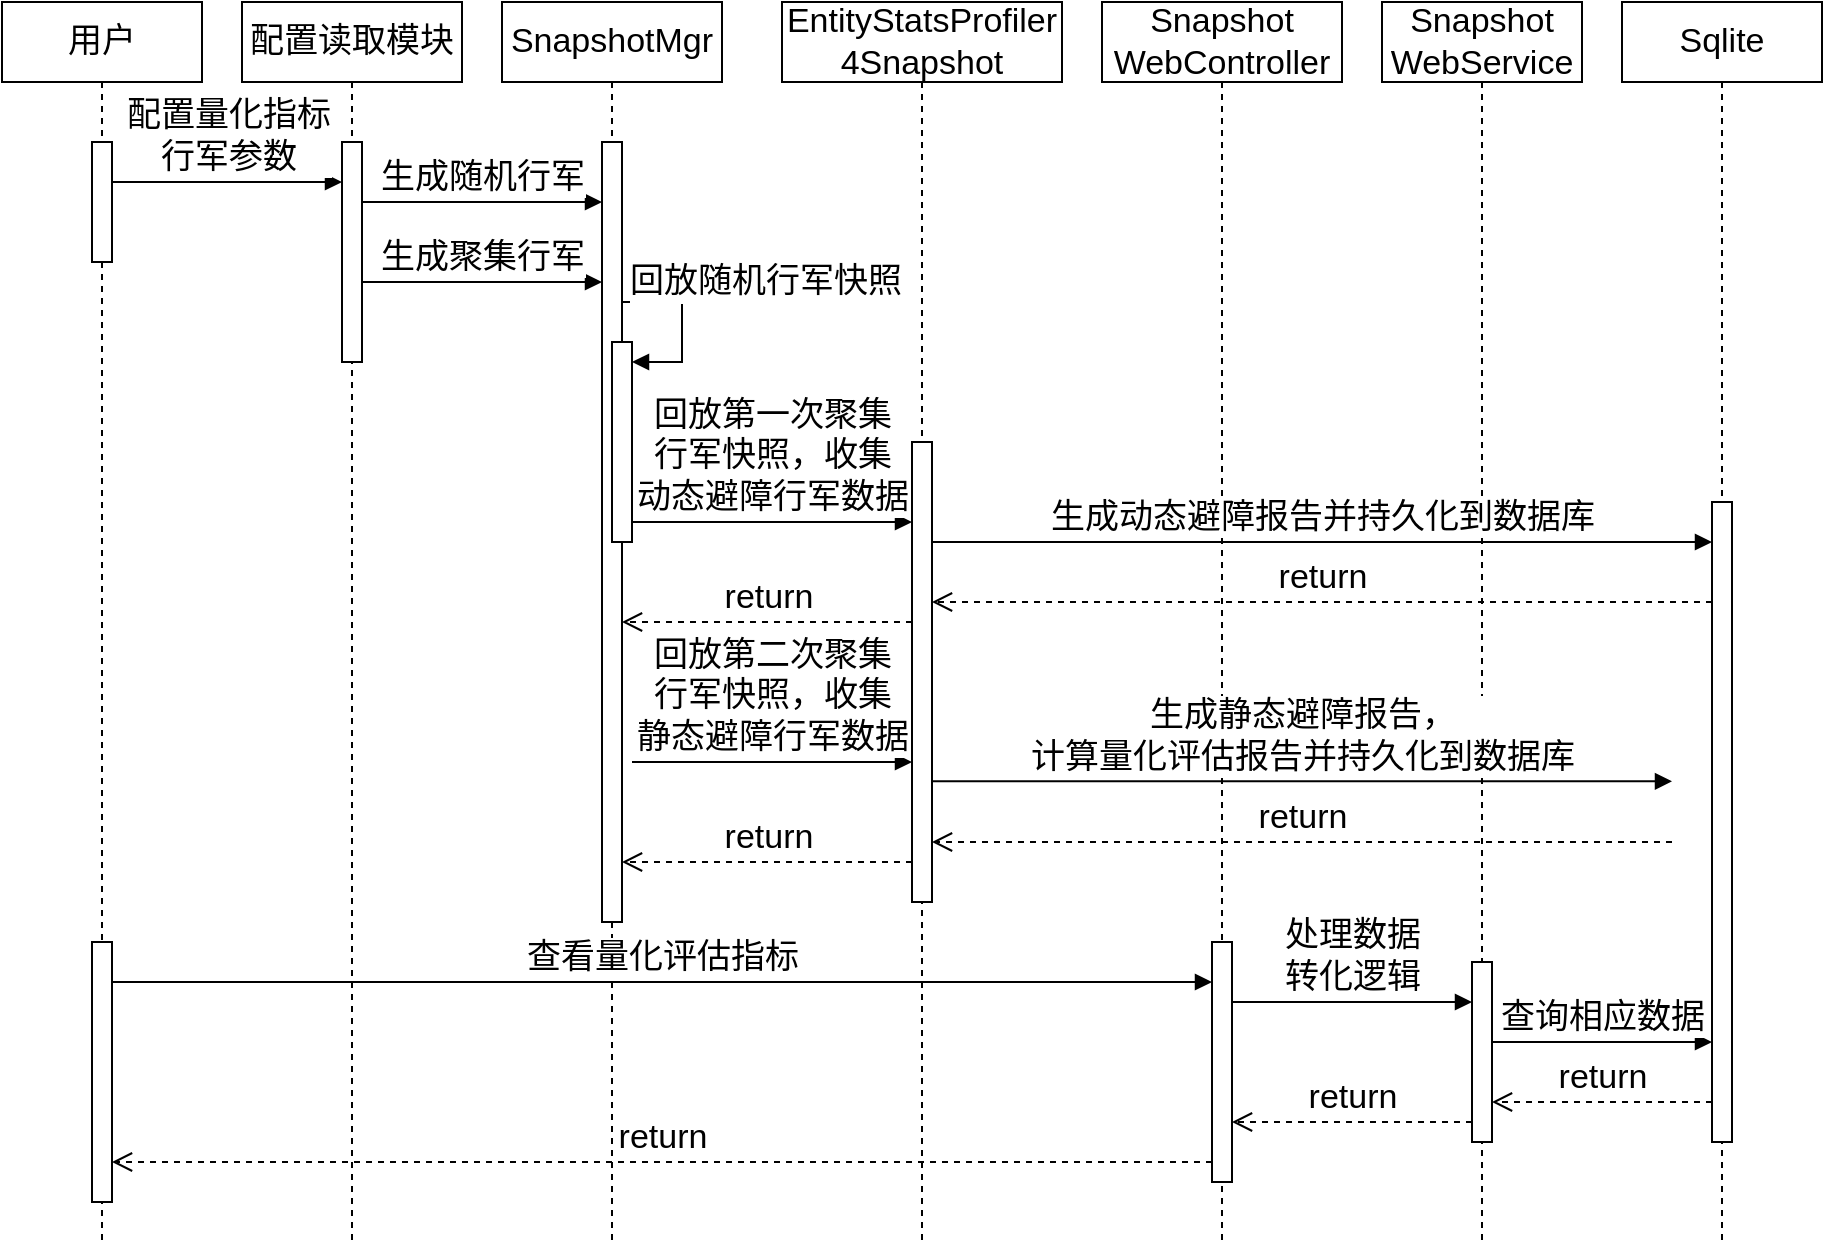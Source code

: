 <mxfile version="21.1.7" type="github">
  <diagram name="第 1 页" id="nvqYzMBIJGvraSDQCuvr">
    <mxGraphModel dx="794" dy="470" grid="1" gridSize="10" guides="1" tooltips="1" connect="1" arrows="1" fold="1" page="1" pageScale="1" pageWidth="827" pageHeight="1169" math="0" shadow="0">
      <root>
        <mxCell id="0" />
        <mxCell id="1" parent="0" />
        <mxCell id="ECexQ95rK210MLkYWgwu-1" value="用户" style="shape=umlLifeline;perimeter=lifelinePerimeter;whiteSpace=wrap;html=1;container=1;dropTarget=0;collapsible=0;recursiveResize=0;outlineConnect=0;portConstraint=eastwest;newEdgeStyle={&quot;edgeStyle&quot;:&quot;elbowEdgeStyle&quot;,&quot;elbow&quot;:&quot;vertical&quot;,&quot;curved&quot;:0,&quot;rounded&quot;:0};fontSize=17;" parent="1" vertex="1">
          <mxGeometry x="20" y="40" width="100" height="620" as="geometry" />
        </mxCell>
        <mxCell id="ECexQ95rK210MLkYWgwu-9" value="" style="html=1;points=[];perimeter=orthogonalPerimeter;outlineConnect=0;targetShapes=umlLifeline;portConstraint=eastwest;newEdgeStyle={&quot;edgeStyle&quot;:&quot;elbowEdgeStyle&quot;,&quot;elbow&quot;:&quot;vertical&quot;,&quot;curved&quot;:0,&quot;rounded&quot;:0};fontSize=17;" parent="ECexQ95rK210MLkYWgwu-1" vertex="1">
          <mxGeometry x="45" y="70" width="10" height="60" as="geometry" />
        </mxCell>
        <mxCell id="ECexQ95rK210MLkYWgwu-34" value="" style="html=1;points=[];perimeter=orthogonalPerimeter;outlineConnect=0;targetShapes=umlLifeline;portConstraint=eastwest;newEdgeStyle={&quot;edgeStyle&quot;:&quot;elbowEdgeStyle&quot;,&quot;elbow&quot;:&quot;vertical&quot;,&quot;curved&quot;:0,&quot;rounded&quot;:0};fontSize=17;" parent="ECexQ95rK210MLkYWgwu-1" vertex="1">
          <mxGeometry x="45" y="470" width="10" height="130" as="geometry" />
        </mxCell>
        <mxCell id="ECexQ95rK210MLkYWgwu-5" value="Snapshot&lt;br style=&quot;font-size: 17px;&quot;&gt;WebService" style="shape=umlLifeline;perimeter=lifelinePerimeter;whiteSpace=wrap;html=1;container=1;dropTarget=0;collapsible=0;recursiveResize=0;outlineConnect=0;portConstraint=eastwest;newEdgeStyle={&quot;edgeStyle&quot;:&quot;elbowEdgeStyle&quot;,&quot;elbow&quot;:&quot;vertical&quot;,&quot;curved&quot;:0,&quot;rounded&quot;:0};fontSize=17;" parent="1" vertex="1">
          <mxGeometry x="710" y="40" width="100" height="620" as="geometry" />
        </mxCell>
        <mxCell id="ECexQ95rK210MLkYWgwu-36" value="" style="html=1;points=[];perimeter=orthogonalPerimeter;outlineConnect=0;targetShapes=umlLifeline;portConstraint=eastwest;newEdgeStyle={&quot;edgeStyle&quot;:&quot;elbowEdgeStyle&quot;,&quot;elbow&quot;:&quot;vertical&quot;,&quot;curved&quot;:0,&quot;rounded&quot;:0};fontSize=17;" parent="ECexQ95rK210MLkYWgwu-5" vertex="1">
          <mxGeometry x="45" y="480" width="10" height="90" as="geometry" />
        </mxCell>
        <mxCell id="ECexQ95rK210MLkYWgwu-6" value="Sqlite" style="shape=umlLifeline;perimeter=lifelinePerimeter;whiteSpace=wrap;html=1;container=1;dropTarget=0;collapsible=0;recursiveResize=0;outlineConnect=0;portConstraint=eastwest;newEdgeStyle={&quot;edgeStyle&quot;:&quot;elbowEdgeStyle&quot;,&quot;elbow&quot;:&quot;vertical&quot;,&quot;curved&quot;:0,&quot;rounded&quot;:0};fontSize=17;" parent="1" vertex="1">
          <mxGeometry x="830" y="40" width="100" height="620" as="geometry" />
        </mxCell>
        <mxCell id="ECexQ95rK210MLkYWgwu-24" value="" style="html=1;points=[];perimeter=orthogonalPerimeter;outlineConnect=0;targetShapes=umlLifeline;portConstraint=eastwest;newEdgeStyle={&quot;edgeStyle&quot;:&quot;elbowEdgeStyle&quot;,&quot;elbow&quot;:&quot;vertical&quot;,&quot;curved&quot;:0,&quot;rounded&quot;:0};fontSize=17;" parent="ECexQ95rK210MLkYWgwu-6" vertex="1">
          <mxGeometry x="45" y="250" width="10" height="320" as="geometry" />
        </mxCell>
        <mxCell id="ECexQ95rK210MLkYWgwu-11" value="配置量化指标&lt;br style=&quot;font-size: 17px;&quot;&gt;行军参数" style="html=1;verticalAlign=bottom;endArrow=block;edgeStyle=elbowEdgeStyle;elbow=vertical;curved=0;rounded=0;fontSize=17;" parent="1" source="ECexQ95rK210MLkYWgwu-9" target="ECexQ95rK210MLkYWgwu-13" edge="1">
          <mxGeometry width="80" relative="1" as="geometry">
            <mxPoint x="110" y="130" as="sourcePoint" />
            <mxPoint x="282" y="120" as="targetPoint" />
            <Array as="points">
              <mxPoint x="140" y="130" />
              <mxPoint x="170" y="120" />
            </Array>
          </mxGeometry>
        </mxCell>
        <mxCell id="ECexQ95rK210MLkYWgwu-12" value="配置读取模块" style="shape=umlLifeline;perimeter=lifelinePerimeter;whiteSpace=wrap;html=1;container=1;dropTarget=0;collapsible=0;recursiveResize=0;outlineConnect=0;portConstraint=eastwest;newEdgeStyle={&quot;edgeStyle&quot;:&quot;elbowEdgeStyle&quot;,&quot;elbow&quot;:&quot;vertical&quot;,&quot;curved&quot;:0,&quot;rounded&quot;:0};fontSize=17;" parent="1" vertex="1">
          <mxGeometry x="140" y="40" width="110" height="620" as="geometry" />
        </mxCell>
        <mxCell id="ECexQ95rK210MLkYWgwu-13" value="" style="html=1;points=[];perimeter=orthogonalPerimeter;outlineConnect=0;targetShapes=umlLifeline;portConstraint=eastwest;newEdgeStyle={&quot;edgeStyle&quot;:&quot;elbowEdgeStyle&quot;,&quot;elbow&quot;:&quot;vertical&quot;,&quot;curved&quot;:0,&quot;rounded&quot;:0};fontSize=17;" parent="ECexQ95rK210MLkYWgwu-12" vertex="1">
          <mxGeometry x="50" y="70" width="10" height="110" as="geometry" />
        </mxCell>
        <mxCell id="ECexQ95rK210MLkYWgwu-14" value="SnapshotMgr" style="shape=umlLifeline;perimeter=lifelinePerimeter;whiteSpace=wrap;html=1;container=1;dropTarget=0;collapsible=0;recursiveResize=0;outlineConnect=0;portConstraint=eastwest;newEdgeStyle={&quot;edgeStyle&quot;:&quot;elbowEdgeStyle&quot;,&quot;elbow&quot;:&quot;vertical&quot;,&quot;curved&quot;:0,&quot;rounded&quot;:0};fontSize=17;" parent="1" vertex="1">
          <mxGeometry x="270" y="40" width="110" height="620" as="geometry" />
        </mxCell>
        <mxCell id="ECexQ95rK210MLkYWgwu-15" value="" style="html=1;points=[];perimeter=orthogonalPerimeter;outlineConnect=0;targetShapes=umlLifeline;portConstraint=eastwest;newEdgeStyle={&quot;edgeStyle&quot;:&quot;elbowEdgeStyle&quot;,&quot;elbow&quot;:&quot;vertical&quot;,&quot;curved&quot;:0,&quot;rounded&quot;:0};fontSize=17;" parent="ECexQ95rK210MLkYWgwu-14" vertex="1">
          <mxGeometry x="50" y="70" width="10" height="390" as="geometry" />
        </mxCell>
        <mxCell id="ECexQ95rK210MLkYWgwu-21" value="" style="html=1;points=[];perimeter=orthogonalPerimeter;outlineConnect=0;targetShapes=umlLifeline;portConstraint=eastwest;newEdgeStyle={&quot;edgeStyle&quot;:&quot;elbowEdgeStyle&quot;,&quot;elbow&quot;:&quot;vertical&quot;,&quot;curved&quot;:0,&quot;rounded&quot;:0};fontSize=17;" parent="ECexQ95rK210MLkYWgwu-14" vertex="1">
          <mxGeometry x="55" y="170" width="10" height="100" as="geometry" />
        </mxCell>
        <mxCell id="ECexQ95rK210MLkYWgwu-22" value="回放随机行军快照" style="html=1;align=left;spacingLeft=2;endArrow=block;rounded=0;edgeStyle=orthogonalEdgeStyle;curved=0;rounded=0;fontSize=17;" parent="ECexQ95rK210MLkYWgwu-14" target="ECexQ95rK210MLkYWgwu-21" edge="1">
          <mxGeometry x="-1" y="10" relative="1" as="geometry">
            <mxPoint x="60" y="150" as="sourcePoint" />
            <Array as="points">
              <mxPoint x="90" y="180" />
            </Array>
            <mxPoint as="offset" />
          </mxGeometry>
        </mxCell>
        <mxCell id="ECexQ95rK210MLkYWgwu-16" value="EntityStatsProfiler&lt;br style=&quot;font-size: 17px;&quot;&gt;4Snapshot" style="shape=umlLifeline;perimeter=lifelinePerimeter;whiteSpace=wrap;html=1;container=1;dropTarget=0;collapsible=0;recursiveResize=0;outlineConnect=0;portConstraint=eastwest;newEdgeStyle={&quot;edgeStyle&quot;:&quot;elbowEdgeStyle&quot;,&quot;elbow&quot;:&quot;vertical&quot;,&quot;curved&quot;:0,&quot;rounded&quot;:0};fontSize=17;" parent="1" vertex="1">
          <mxGeometry x="410" y="40" width="140" height="620" as="geometry" />
        </mxCell>
        <mxCell id="ECexQ95rK210MLkYWgwu-20" value="" style="html=1;points=[];perimeter=orthogonalPerimeter;outlineConnect=0;targetShapes=umlLifeline;portConstraint=eastwest;newEdgeStyle={&quot;edgeStyle&quot;:&quot;elbowEdgeStyle&quot;,&quot;elbow&quot;:&quot;vertical&quot;,&quot;curved&quot;:0,&quot;rounded&quot;:0};fontSize=17;" parent="ECexQ95rK210MLkYWgwu-16" vertex="1">
          <mxGeometry x="65" y="220" width="10" height="230" as="geometry" />
        </mxCell>
        <mxCell id="ECexQ95rK210MLkYWgwu-17" value="Snapshot&lt;br style=&quot;font-size: 17px;&quot;&gt;WebController" style="shape=umlLifeline;perimeter=lifelinePerimeter;whiteSpace=wrap;html=1;container=1;dropTarget=0;collapsible=0;recursiveResize=0;outlineConnect=0;portConstraint=eastwest;newEdgeStyle={&quot;edgeStyle&quot;:&quot;elbowEdgeStyle&quot;,&quot;elbow&quot;:&quot;vertical&quot;,&quot;curved&quot;:0,&quot;rounded&quot;:0};fontSize=17;" parent="1" vertex="1">
          <mxGeometry x="570" y="40" width="120" height="620" as="geometry" />
        </mxCell>
        <mxCell id="ECexQ95rK210MLkYWgwu-35" value="" style="html=1;points=[];perimeter=orthogonalPerimeter;outlineConnect=0;targetShapes=umlLifeline;portConstraint=eastwest;newEdgeStyle={&quot;edgeStyle&quot;:&quot;elbowEdgeStyle&quot;,&quot;elbow&quot;:&quot;vertical&quot;,&quot;curved&quot;:0,&quot;rounded&quot;:0};fontSize=17;" parent="ECexQ95rK210MLkYWgwu-17" vertex="1">
          <mxGeometry x="55" y="470" width="10" height="120" as="geometry" />
        </mxCell>
        <mxCell id="ECexQ95rK210MLkYWgwu-18" value="生成随机行军" style="html=1;verticalAlign=bottom;endArrow=block;edgeStyle=elbowEdgeStyle;elbow=vertical;curved=0;rounded=0;fontSize=17;" parent="1" source="ECexQ95rK210MLkYWgwu-13" target="ECexQ95rK210MLkYWgwu-15" edge="1">
          <mxGeometry width="80" relative="1" as="geometry">
            <mxPoint x="220" y="140" as="sourcePoint" />
            <mxPoint x="300" y="140" as="targetPoint" />
            <Array as="points">
              <mxPoint x="280" y="140" />
              <mxPoint x="260" y="160" />
            </Array>
          </mxGeometry>
        </mxCell>
        <mxCell id="ECexQ95rK210MLkYWgwu-19" value="生成聚集行军" style="html=1;verticalAlign=bottom;endArrow=block;edgeStyle=elbowEdgeStyle;elbow=vertical;curved=0;rounded=0;fontSize=17;" parent="1" source="ECexQ95rK210MLkYWgwu-13" target="ECexQ95rK210MLkYWgwu-15" edge="1">
          <mxGeometry width="80" relative="1" as="geometry">
            <mxPoint x="210" y="180" as="sourcePoint" />
            <mxPoint x="290" y="180" as="targetPoint" />
            <Array as="points">
              <mxPoint x="290" y="180" />
            </Array>
          </mxGeometry>
        </mxCell>
        <mxCell id="ECexQ95rK210MLkYWgwu-23" value="回放第一次聚集&lt;br style=&quot;font-size: 17px;&quot;&gt;行军快照，收集&lt;br style=&quot;font-size: 17px;&quot;&gt;动态避障行军数据" style="html=1;verticalAlign=bottom;endArrow=block;edgeStyle=elbowEdgeStyle;elbow=vertical;curved=0;rounded=0;fontSize=17;" parent="1" source="ECexQ95rK210MLkYWgwu-21" target="ECexQ95rK210MLkYWgwu-20" edge="1">
          <mxGeometry width="80" relative="1" as="geometry">
            <mxPoint x="350" y="250" as="sourcePoint" />
            <mxPoint x="430" y="250" as="targetPoint" />
            <Array as="points">
              <mxPoint x="430" y="300" />
              <mxPoint x="410" y="280" />
              <mxPoint x="380" y="270" />
              <mxPoint x="420" y="260" />
              <mxPoint x="410" y="250" />
            </Array>
          </mxGeometry>
        </mxCell>
        <mxCell id="ECexQ95rK210MLkYWgwu-25" value="生成动态避障报告并持久化到数据库" style="html=1;verticalAlign=bottom;endArrow=block;edgeStyle=elbowEdgeStyle;elbow=vertical;curved=0;rounded=0;fontSize=17;" parent="1" source="ECexQ95rK210MLkYWgwu-20" target="ECexQ95rK210MLkYWgwu-24" edge="1">
          <mxGeometry width="80" relative="1" as="geometry">
            <mxPoint x="530" y="300" as="sourcePoint" />
            <mxPoint x="610" y="300" as="targetPoint" />
            <Array as="points">
              <mxPoint x="790" y="310" />
              <mxPoint x="580" y="320" />
            </Array>
          </mxGeometry>
        </mxCell>
        <mxCell id="ECexQ95rK210MLkYWgwu-26" value="return" style="html=1;verticalAlign=bottom;endArrow=open;dashed=1;endSize=8;edgeStyle=elbowEdgeStyle;elbow=vertical;curved=0;rounded=0;fontSize=17;" parent="1" source="ECexQ95rK210MLkYWgwu-24" target="ECexQ95rK210MLkYWgwu-20" edge="1">
          <mxGeometry relative="1" as="geometry">
            <mxPoint x="720" y="340" as="sourcePoint" />
            <mxPoint x="640" y="340" as="targetPoint" />
            <Array as="points">
              <mxPoint x="590" y="340" />
              <mxPoint x="640" y="330" />
            </Array>
          </mxGeometry>
        </mxCell>
        <mxCell id="ECexQ95rK210MLkYWgwu-28" value="回放第二次聚集&lt;br style=&quot;border-color: var(--border-color); font-size: 17px;&quot;&gt;行军快照，收集&lt;br style=&quot;border-color: var(--border-color); font-size: 17px;&quot;&gt;静态避障行军数据" style="html=1;verticalAlign=bottom;endArrow=block;edgeStyle=elbowEdgeStyle;elbow=vertical;curved=0;rounded=0;fontSize=17;" parent="1" edge="1" target="ECexQ95rK210MLkYWgwu-20">
          <mxGeometry width="80" relative="1" as="geometry">
            <mxPoint x="335" y="420" as="sourcePoint" />
            <mxPoint x="445" y="420" as="targetPoint" />
            <Array as="points">
              <mxPoint x="410" y="420" />
              <mxPoint x="400" y="410" />
              <mxPoint x="420" y="420" />
              <mxPoint x="400" y="440" />
            </Array>
          </mxGeometry>
        </mxCell>
        <mxCell id="ECexQ95rK210MLkYWgwu-30" value="生成静态避障报告，&lt;br&gt;计算量化评估报告并持久化到数据库" style="html=1;verticalAlign=bottom;endArrow=block;edgeStyle=elbowEdgeStyle;elbow=vertical;curved=0;rounded=0;fontSize=17;" parent="1" edge="1" source="ECexQ95rK210MLkYWgwu-20">
          <mxGeometry width="80" relative="1" as="geometry">
            <mxPoint x="505" y="429.66" as="sourcePoint" />
            <mxPoint x="855" y="429.66" as="targetPoint" />
            <Array as="points">
              <mxPoint x="795" y="429.66" />
              <mxPoint x="585" y="439.66" />
            </Array>
          </mxGeometry>
        </mxCell>
        <mxCell id="ECexQ95rK210MLkYWgwu-31" value="return" style="html=1;verticalAlign=bottom;endArrow=open;dashed=1;endSize=8;edgeStyle=elbowEdgeStyle;elbow=vertical;curved=0;rounded=0;fontSize=17;" parent="1" edge="1" target="ECexQ95rK210MLkYWgwu-20">
          <mxGeometry relative="1" as="geometry">
            <mxPoint x="855" y="460" as="sourcePoint" />
            <mxPoint x="505" y="460" as="targetPoint" />
            <Array as="points">
              <mxPoint x="585" y="460" />
              <mxPoint x="635" y="450" />
            </Array>
          </mxGeometry>
        </mxCell>
        <mxCell id="ECexQ95rK210MLkYWgwu-32" value="return" style="html=1;verticalAlign=bottom;endArrow=open;dashed=1;endSize=8;edgeStyle=elbowEdgeStyle;elbow=vertical;curved=0;rounded=0;fontSize=17;" parent="1" edge="1" target="ECexQ95rK210MLkYWgwu-15" source="ECexQ95rK210MLkYWgwu-20">
          <mxGeometry relative="1" as="geometry">
            <mxPoint x="445" y="470" as="sourcePoint" />
            <mxPoint x="335" y="470" as="targetPoint" />
            <Array as="points">
              <mxPoint x="420" y="470" />
              <mxPoint x="370" y="480" />
            </Array>
          </mxGeometry>
        </mxCell>
        <mxCell id="ECexQ95rK210MLkYWgwu-33" value="return" style="html=1;verticalAlign=bottom;endArrow=open;dashed=1;endSize=8;edgeStyle=elbowEdgeStyle;elbow=vertical;curved=0;rounded=0;fontSize=17;" parent="1" source="ECexQ95rK210MLkYWgwu-20" target="ECexQ95rK210MLkYWgwu-15" edge="1">
          <mxGeometry relative="1" as="geometry">
            <mxPoint x="430" y="350.07" as="sourcePoint" />
            <mxPoint x="350" y="350.07" as="targetPoint" />
            <Array as="points">
              <mxPoint x="420" y="350" />
            </Array>
          </mxGeometry>
        </mxCell>
        <mxCell id="ECexQ95rK210MLkYWgwu-38" value="查看量化评估指标" style="html=1;verticalAlign=bottom;endArrow=block;edgeStyle=elbowEdgeStyle;elbow=vertical;curved=0;rounded=0;fontSize=17;" parent="1" source="ECexQ95rK210MLkYWgwu-34" target="ECexQ95rK210MLkYWgwu-35" edge="1">
          <mxGeometry width="80" relative="1" as="geometry">
            <mxPoint x="230" y="530" as="sourcePoint" />
            <mxPoint x="310" y="530" as="targetPoint" />
            <Array as="points">
              <mxPoint x="400" y="530" />
            </Array>
          </mxGeometry>
        </mxCell>
        <mxCell id="ECexQ95rK210MLkYWgwu-39" value="处理数据&lt;br&gt;转化逻辑" style="html=1;verticalAlign=bottom;endArrow=block;edgeStyle=elbowEdgeStyle;elbow=vertical;curved=0;rounded=0;fontSize=17;" parent="1" source="ECexQ95rK210MLkYWgwu-35" target="ECexQ95rK210MLkYWgwu-36" edge="1">
          <mxGeometry width="80" relative="1" as="geometry">
            <mxPoint x="660" y="540" as="sourcePoint" />
            <mxPoint x="740" y="540" as="targetPoint" />
            <Array as="points">
              <mxPoint x="730" y="540" />
              <mxPoint x="680" y="560" />
            </Array>
          </mxGeometry>
        </mxCell>
        <mxCell id="ECexQ95rK210MLkYWgwu-40" value="查询相应数据" style="html=1;verticalAlign=bottom;endArrow=block;edgeStyle=elbowEdgeStyle;elbow=vertical;curved=0;rounded=0;fontSize=17;" parent="1" source="ECexQ95rK210MLkYWgwu-36" target="ECexQ95rK210MLkYWgwu-24" edge="1">
          <mxGeometry width="80" relative="1" as="geometry">
            <mxPoint x="780" y="560" as="sourcePoint" />
            <mxPoint x="860" y="560" as="targetPoint" />
            <Array as="points">
              <mxPoint x="850" y="560" />
            </Array>
          </mxGeometry>
        </mxCell>
        <mxCell id="ECexQ95rK210MLkYWgwu-41" value="return" style="html=1;verticalAlign=bottom;endArrow=open;dashed=1;endSize=8;edgeStyle=elbowEdgeStyle;elbow=vertical;curved=0;rounded=0;fontSize=17;" parent="1" source="ECexQ95rK210MLkYWgwu-24" target="ECexQ95rK210MLkYWgwu-36" edge="1">
          <mxGeometry relative="1" as="geometry">
            <mxPoint x="860" y="580" as="sourcePoint" />
            <mxPoint x="780" y="580" as="targetPoint" />
            <Array as="points">
              <mxPoint x="850" y="590" />
            </Array>
          </mxGeometry>
        </mxCell>
        <mxCell id="ECexQ95rK210MLkYWgwu-42" value="return" style="html=1;verticalAlign=bottom;endArrow=open;dashed=1;endSize=8;edgeStyle=elbowEdgeStyle;elbow=vertical;curved=0;rounded=0;fontSize=17;" parent="1" source="ECexQ95rK210MLkYWgwu-36" target="ECexQ95rK210MLkYWgwu-35" edge="1">
          <mxGeometry relative="1" as="geometry">
            <mxPoint x="750" y="600" as="sourcePoint" />
            <mxPoint x="670" y="600" as="targetPoint" />
            <Array as="points">
              <mxPoint x="720" y="600" />
            </Array>
          </mxGeometry>
        </mxCell>
        <mxCell id="ECexQ95rK210MLkYWgwu-43" value="return" style="html=1;verticalAlign=bottom;endArrow=open;dashed=1;endSize=8;edgeStyle=elbowEdgeStyle;elbow=vertical;curved=0;rounded=0;fontSize=17;" parent="1" source="ECexQ95rK210MLkYWgwu-35" target="ECexQ95rK210MLkYWgwu-34" edge="1">
          <mxGeometry relative="1" as="geometry">
            <mxPoint x="330" y="640" as="sourcePoint" />
            <mxPoint x="250" y="640" as="targetPoint" />
            <Array as="points">
              <mxPoint x="510" y="620" />
            </Array>
          </mxGeometry>
        </mxCell>
      </root>
    </mxGraphModel>
  </diagram>
</mxfile>
